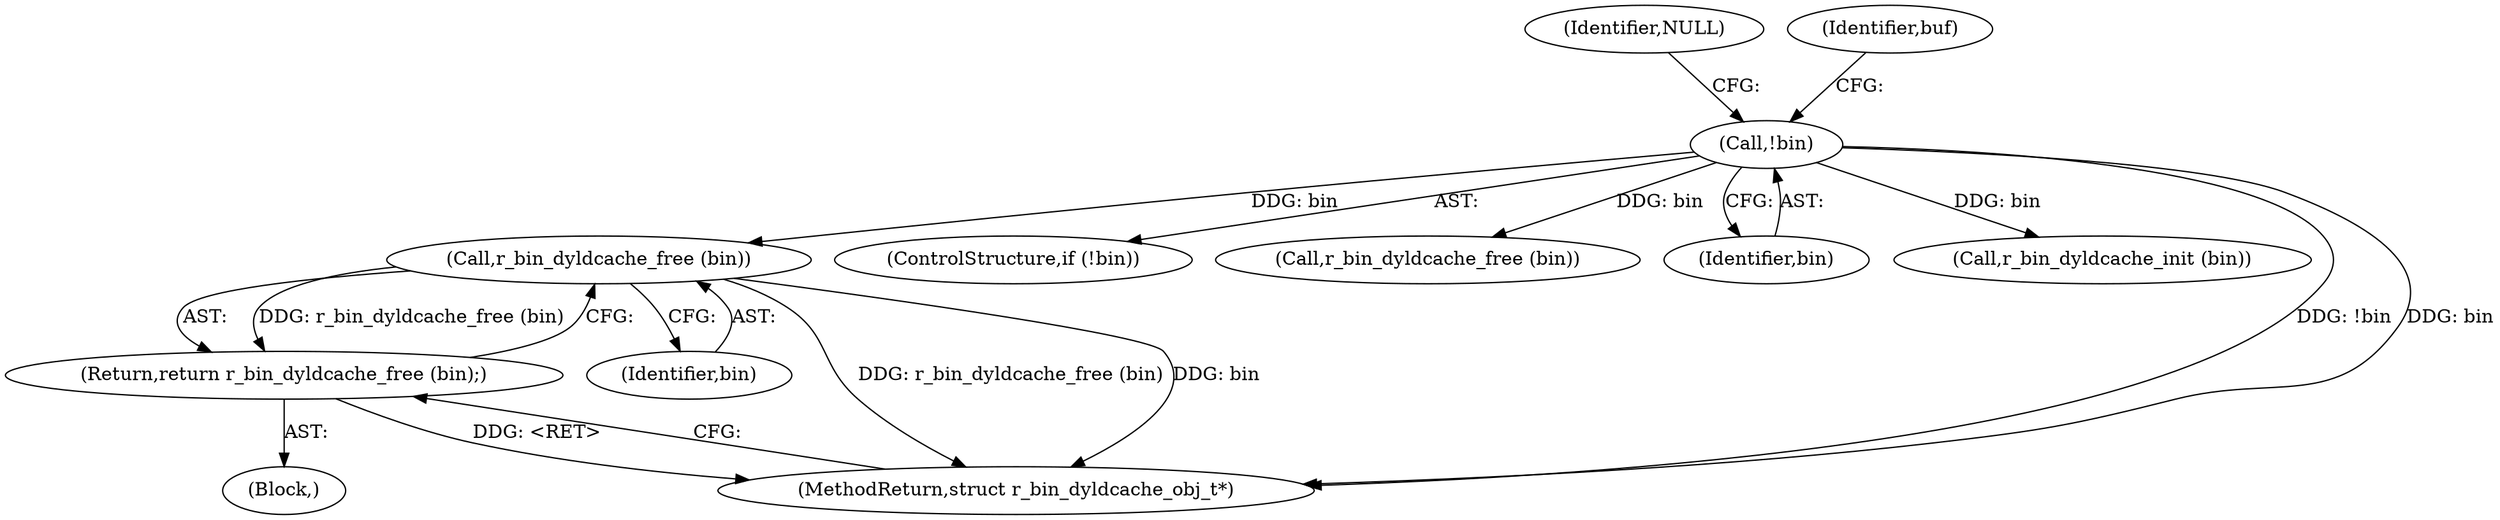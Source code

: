 digraph "0_radare2_4e98402f09a0ef0bb8559a33a4c1988c54938eaf_0@API" {
"1000115" [label="(Call,r_bin_dyldcache_free (bin))"];
"1000105" [label="(Call,!bin)"];
"1000114" [label="(Return,return r_bin_dyldcache_free (bin);)"];
"1000104" [label="(ControlStructure,if (!bin))"];
"1000113" [label="(Block,)"];
"1000115" [label="(Call,r_bin_dyldcache_free (bin))"];
"1000137" [label="(Call,r_bin_dyldcache_free (bin))"];
"1000106" [label="(Identifier,bin)"];
"1000116" [label="(Identifier,bin)"];
"1000109" [label="(Identifier,NULL)"];
"1000141" [label="(Call,r_bin_dyldcache_init (bin))"];
"1000105" [label="(Call,!bin)"];
"1000154" [label="(MethodReturn,struct r_bin_dyldcache_obj_t*)"];
"1000112" [label="(Identifier,buf)"];
"1000114" [label="(Return,return r_bin_dyldcache_free (bin);)"];
"1000115" -> "1000114"  [label="AST: "];
"1000115" -> "1000116"  [label="CFG: "];
"1000116" -> "1000115"  [label="AST: "];
"1000114" -> "1000115"  [label="CFG: "];
"1000115" -> "1000154"  [label="DDG: r_bin_dyldcache_free (bin)"];
"1000115" -> "1000154"  [label="DDG: bin"];
"1000115" -> "1000114"  [label="DDG: r_bin_dyldcache_free (bin)"];
"1000105" -> "1000115"  [label="DDG: bin"];
"1000105" -> "1000104"  [label="AST: "];
"1000105" -> "1000106"  [label="CFG: "];
"1000106" -> "1000105"  [label="AST: "];
"1000109" -> "1000105"  [label="CFG: "];
"1000112" -> "1000105"  [label="CFG: "];
"1000105" -> "1000154"  [label="DDG: !bin"];
"1000105" -> "1000154"  [label="DDG: bin"];
"1000105" -> "1000137"  [label="DDG: bin"];
"1000105" -> "1000141"  [label="DDG: bin"];
"1000114" -> "1000113"  [label="AST: "];
"1000154" -> "1000114"  [label="CFG: "];
"1000114" -> "1000154"  [label="DDG: <RET>"];
}
